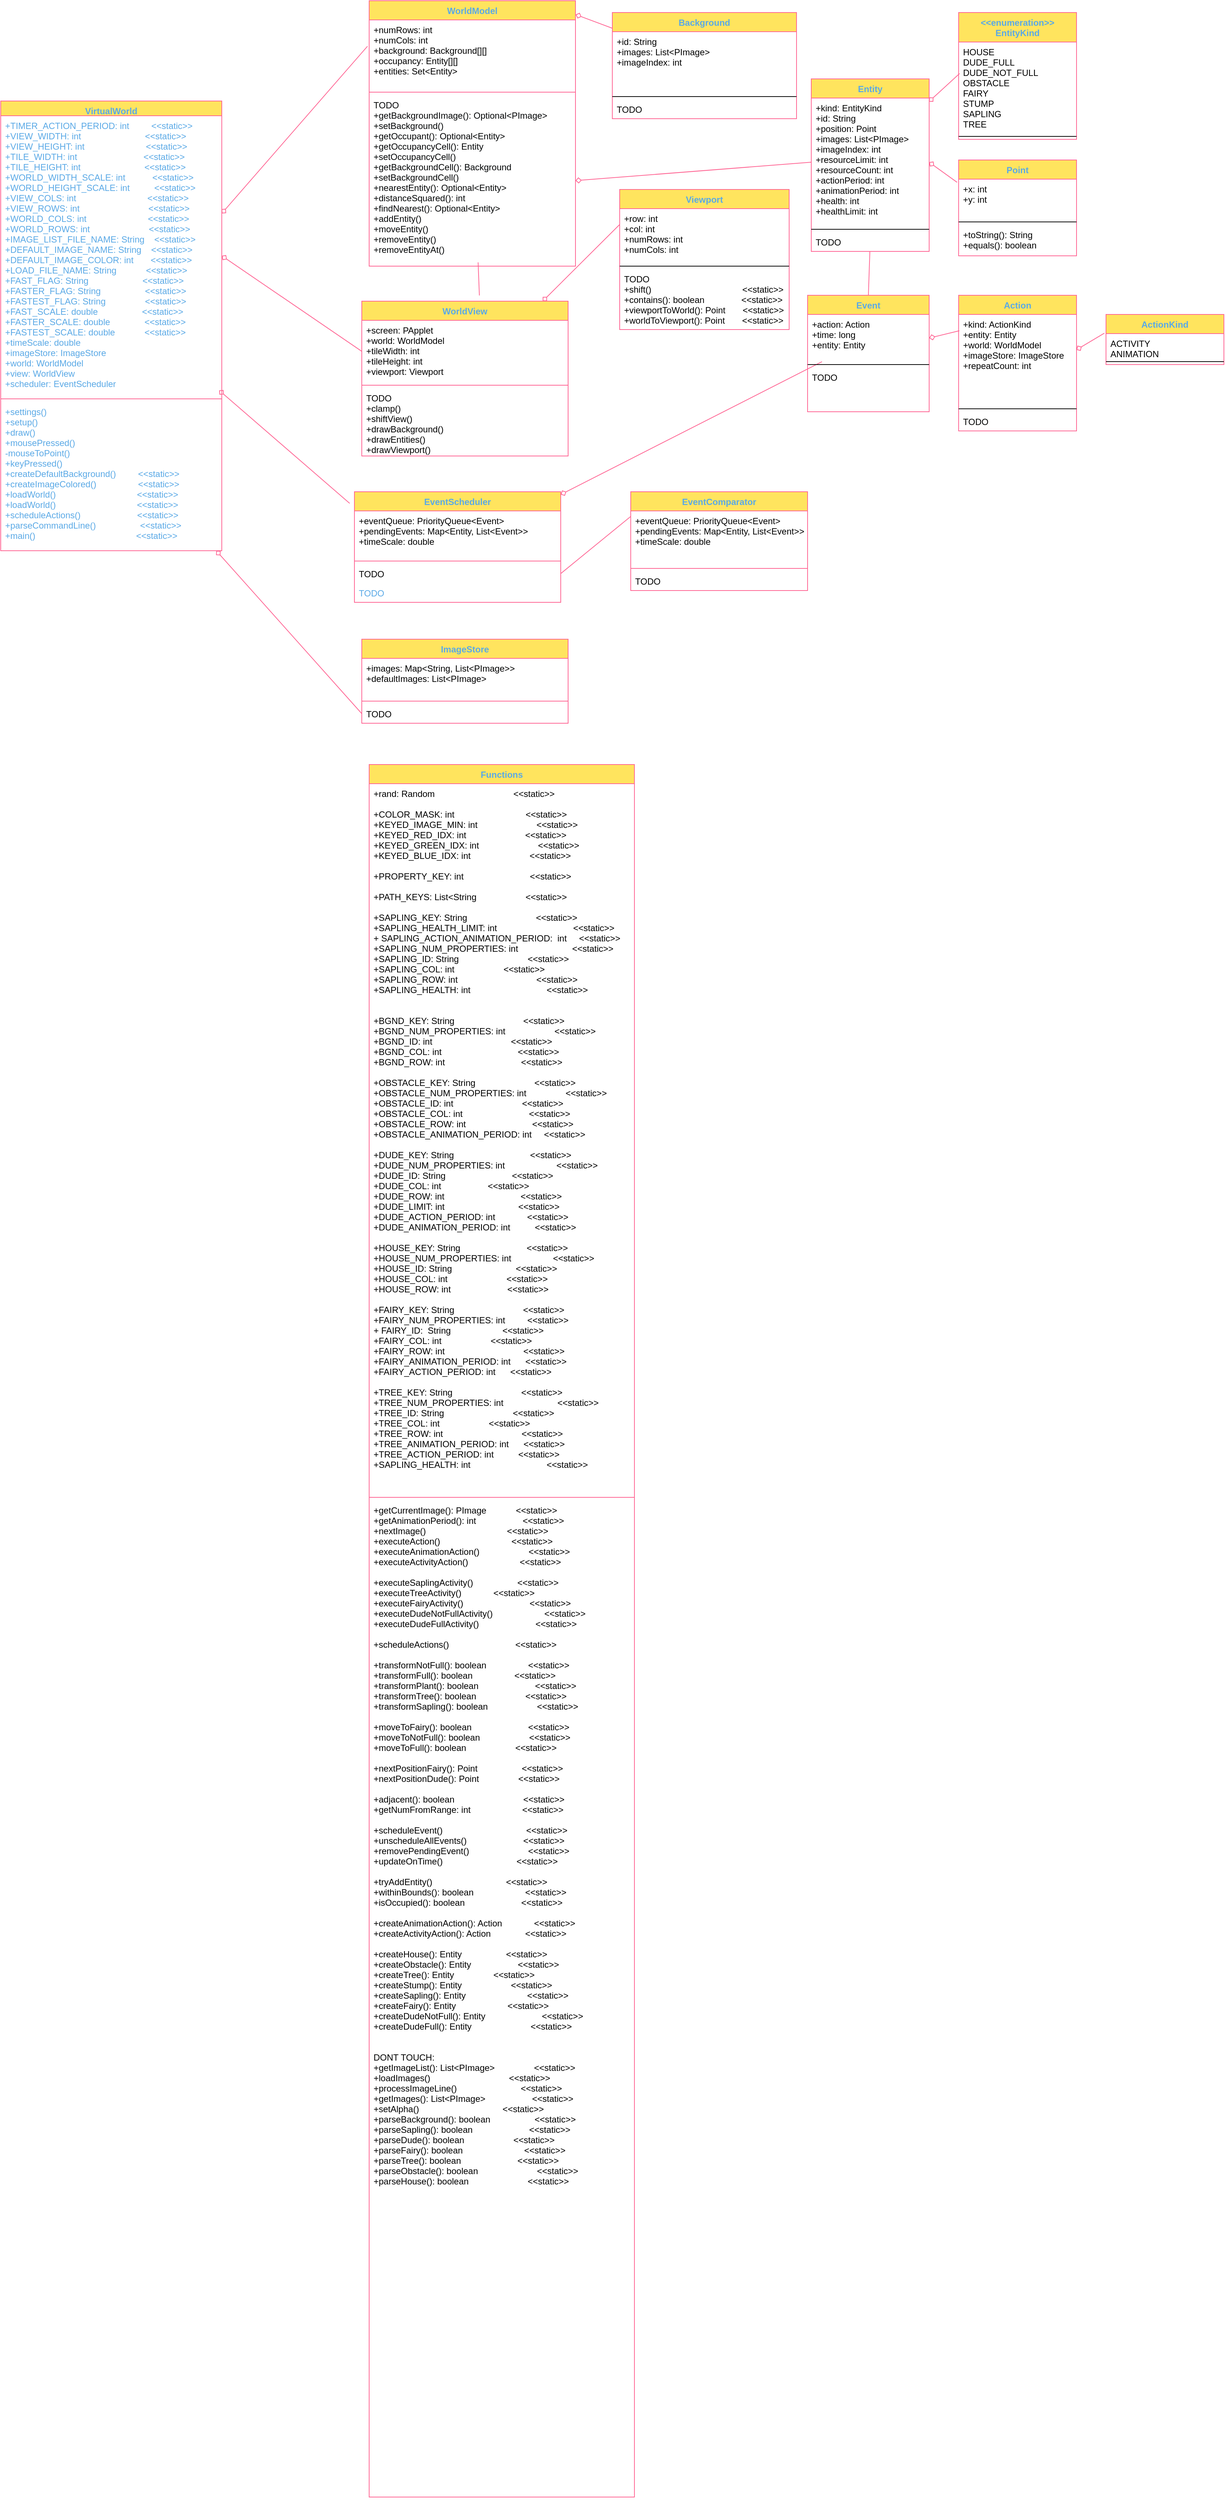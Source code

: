 <mxfile version="20.4.0" type="device"><diagram id="Yo6Zvny2ZRX3JAPKxXua" name="Page 2"><mxGraphModel dx="763" dy="405" grid="1" gridSize="10" guides="1" tooltips="1" connect="1" arrows="1" fold="1" page="1" pageScale="1" pageWidth="850" pageHeight="1100" math="0" shadow="0"><root><mxCell id="0"/><mxCell id="1" parent="0"/><mxCell id="fhdzHKIzg1v6ZenweLEo-131" value="" style="graphMlID=e0;endArrow=none;strokeColor=#FF6392;strokeWidth=1.0;startArrow=diamond;startFill=0;endFill=1;exitX=1;exitY=0.25;exitDx=0;exitDy=0;fontColor=#5AA9E6;entryX=-0.008;entryY=-0.286;entryDx=0;entryDy=0;entryPerimeter=0;" edge="1" parent="1" source="fhdzHKIzg1v6ZenweLEo-146" target="fhdzHKIzg1v6ZenweLEo-153"><mxGeometry relative="1" as="geometry"/></mxCell><mxCell id="fhdzHKIzg1v6ZenweLEo-132" value="" style="graphMlID=e1;endArrow=none;strokeColor=#FF6392;strokeWidth=1.0;startArrow=diamond;startFill=0;endFill=1;exitX=1;exitY=0.5;exitDx=0;exitDy=0;fontColor=#5AA9E6;entryX=0;entryY=0.5;entryDx=0;entryDy=0;" edge="1" parent="1" source="fhdzHKIzg1v6ZenweLEo-147" target="fhdzHKIzg1v6ZenweLEo-155"><mxGeometry relative="1" as="geometry"/></mxCell><mxCell id="fhdzHKIzg1v6ZenweLEo-133" value="" style="graphMlID=e2;endArrow=none;strokeColor=#FF6392;strokeWidth=1.0;startArrow=diamond;startFill=0;endFill=1;fontColor=#5AA9E6;entryX=0;entryY=0.25;entryDx=0;entryDy=0;" edge="1" parent="1" source="fhdzHKIzg1v6ZenweLEo-154" target="fhdzHKIzg1v6ZenweLEo-183"><mxGeometry relative="1" as="geometry"><mxPoint x="648" y="240" as="sourcePoint"/></mxGeometry></mxCell><mxCell id="fhdzHKIzg1v6ZenweLEo-134" value="" style="graphMlID=e3;endArrow=none;strokeColor=#FF6392;strokeWidth=1.0;startArrow=diamond;startFill=0;endFill=1;exitX=0.988;exitY=-0.077;exitDx=0;exitDy=0;exitPerimeter=0;fontColor=#5AA9E6;entryX=-0.023;entryY=0.105;entryDx=0;entryDy=0;entryPerimeter=0;" edge="1" parent="1" source="fhdzHKIzg1v6ZenweLEo-149" target="fhdzHKIzg1v6ZenweLEo-158"><mxGeometry relative="1" as="geometry"><mxPoint x="840" y="580" as="targetPoint"/></mxGeometry></mxCell><mxCell id="fhdzHKIzg1v6ZenweLEo-135" value="" style="graphMlID=e4;endArrow=none;strokeColor=#FF6392;strokeWidth=1.0;startArrow=diamond;startFill=0;endFill=1;exitX=0.975;exitY=1;exitDx=0;exitDy=0;exitPerimeter=0;fontColor=#5AA9E6;entryX=0;entryY=0.5;entryDx=0;entryDy=0;" edge="1" parent="1" source="fhdzHKIzg1v6ZenweLEo-149" target="fhdzHKIzg1v6ZenweLEo-166"><mxGeometry relative="1" as="geometry"/></mxCell><mxCell id="fhdzHKIzg1v6ZenweLEo-136" value="" style="graphMlID=e5;endArrow=none;strokeColor=#FF6392;strokeWidth=1.0;startArrow=diamond;startFill=0;endFill=1;fontColor=#5AA9E6;exitX=1.001;exitY=-0.077;exitDx=0;exitDy=0;exitPerimeter=0;" edge="1" parent="1" source="fhdzHKIzg1v6ZenweLEo-151" target="fhdzHKIzg1v6ZenweLEo-176"><mxGeometry relative="1" as="geometry"/></mxCell><mxCell id="fhdzHKIzg1v6ZenweLEo-137" value="" style="graphMlID=e6;endArrow=none;strokeColor=#FF6392;strokeWidth=1.0;startArrow=diamond;startFill=0;endFill=1;fontColor=#5AA9E6;" edge="1" parent="1" source="fhdzHKIzg1v6ZenweLEo-158" target="fhdzHKIzg1v6ZenweLEo-188"><mxGeometry relative="1" as="geometry"/></mxCell><mxCell id="fhdzHKIzg1v6ZenweLEo-138" value="" style="graphMlID=e7;endArrow=none;strokeColor=#FF6392;strokeWidth=1.0;startArrow=none;startFill=1;endFill=1;fontColor=#5AA9E6;entryX=0;entryY=0.25;entryDx=0;entryDy=0;exitX=1;exitY=0.5;exitDx=0;exitDy=0;" edge="1" parent="1" source="fhdzHKIzg1v6ZenweLEo-161" target="fhdzHKIzg1v6ZenweLEo-167"><mxGeometry relative="1" as="geometry"/></mxCell><mxCell id="fhdzHKIzg1v6ZenweLEo-139" value="" style="graphMlID=e8;endArrow=none;strokeColor=#FF6392;strokeWidth=1.0;startArrow=diamond;startFill=0;endFill=1;fontColor=#5AA9E6;exitX=1;exitY=0.5;exitDx=0;exitDy=0;entryX=0;entryY=0.5;entryDx=0;entryDy=0;" edge="1" parent="1" source="fhdzHKIzg1v6ZenweLEo-153" target="fhdzHKIzg1v6ZenweLEo-180"><mxGeometry relative="1" as="geometry"><mxPoint x="710" y="80" as="sourcePoint"/></mxGeometry></mxCell><mxCell id="fhdzHKIzg1v6ZenweLEo-140" value="" style="graphMlID=e9;endArrow=none;strokeColor=#FF6392;strokeWidth=1.0;startArrow=diamond;startFill=0;endFill=1;fontColor=#5AA9E6;exitX=1;exitY=0.5;exitDx=0;exitDy=0;entryX=-0.013;entryY=0.08;entryDx=0;entryDy=0;entryPerimeter=0;" edge="1" parent="1" source="fhdzHKIzg1v6ZenweLEo-180" target="fhdzHKIzg1v6ZenweLEo-195"><mxGeometry relative="1" as="geometry"/></mxCell><mxCell id="fhdzHKIzg1v6ZenweLEo-141" value="" style="graphMlID=e10;endArrow=none;strokeColor=#FF6392;strokeWidth=1.0;startArrow=diamond;startFill=0;endFill=1;fontColor=#5AA9E6;exitX=0.998;exitY=0.132;exitDx=0;exitDy=0;exitPerimeter=0;entryX=0.008;entryY=0.345;entryDx=0;entryDy=0;entryPerimeter=0;" edge="1" parent="1" source="fhdzHKIzg1v6ZenweLEo-179" target="fhdzHKIzg1v6ZenweLEo-192"><mxGeometry relative="1" as="geometry"/></mxCell><mxCell id="fhdzHKIzg1v6ZenweLEo-142" value="" style="graphMlID=e11;endArrow=none;strokeColor=#FF6392;strokeWidth=1.0;startArrow=diamond;startFill=0;endFill=1;fontColor=#5AA9E6;exitX=1;exitY=0.5;exitDx=0;exitDy=0;entryX=0.006;entryY=0.178;entryDx=0;entryDy=0;entryPerimeter=0;" edge="1" parent="1" source="fhdzHKIzg1v6ZenweLEo-188" target="fhdzHKIzg1v6ZenweLEo-199"><mxGeometry relative="1" as="geometry"/></mxCell><mxCell id="fhdzHKIzg1v6ZenweLEo-143" value="" style="graphMlID=e12;endArrow=none;strokeColor=#FF6392;strokeWidth=1.0;startArrow=diamond;startFill=0;endFill=1;fontColor=#5AA9E6;exitX=0.999;exitY=0.387;exitDx=0;exitDy=0;exitPerimeter=0;entryX=-0.014;entryY=0.373;entryDx=0;entryDy=0;entryPerimeter=0;" edge="1" parent="1" source="fhdzHKIzg1v6ZenweLEo-199" target="fhdzHKIzg1v6ZenweLEo-202"><mxGeometry relative="1" as="geometry"/></mxCell><mxCell id="fhdzHKIzg1v6ZenweLEo-144" value="" style="graphMlID=e13;endArrow=none;strokeColor=#FF6392;strokeWidth=1.0;startArrow=none;startFill=1;endFill=1;fontColor=#5AA9E6;entryX=0.528;entryY=0.978;entryDx=0;entryDy=0;entryPerimeter=0;exitX=0.57;exitY=-0.037;exitDx=0;exitDy=0;exitPerimeter=0;" edge="1" parent="1" source="fhdzHKIzg1v6ZenweLEo-154" target="fhdzHKIzg1v6ZenweLEo-153"><mxGeometry relative="1" as="geometry"/></mxCell><mxCell id="fhdzHKIzg1v6ZenweLEo-145" value="" style="graphMlID=e14;endArrow=none;strokeColor=#FF6392;strokeWidth=1.0;startArrow=none;startFill=1;endFill=1;fontColor=#5AA9E6;exitX=0.5;exitY=0;exitDx=0;exitDy=0;" edge="1" parent="1" source="fhdzHKIzg1v6ZenweLEo-187" target="fhdzHKIzg1v6ZenweLEo-182"><mxGeometry relative="1" as="geometry"><mxPoint x="1177.699" y="279.661" as="targetPoint"/></mxGeometry></mxCell><mxCell id="fhdzHKIzg1v6ZenweLEo-146" value="VirtualWorld" style="swimlane;fontStyle=1;align=center;verticalAlign=top;childLayout=stackLayout;horizontal=1;startSize=20;horizontalStack=0;resizeParent=1;resizeParentMax=0;resizeLast=0;collapsible=1;marginBottom=0;hachureGap=4;pointerEvents=0;fillColor=#FFE45E;strokeColor=#FF6392;fontColor=#5AA9E6;" vertex="1" parent="1"><mxGeometry x="20" y="150" width="300" height="610" as="geometry"/></mxCell><mxCell id="fhdzHKIzg1v6ZenweLEo-147" value="+TIMER_ACTION_PERIOD: int         &lt;&lt;static&gt;&gt;&#10;+VIEW_WIDTH: int                          &lt;&lt;static&gt;&gt;&#10;+VIEW_HEIGHT: int                         &lt;&lt;static&gt;&gt;&#10;+TILE_WIDTH: int                           &lt;&lt;static&gt;&gt;&#10;+TILE_HEIGHT: int                          &lt;&lt;static&gt;&gt;&#10;+WORLD_WIDTH_SCALE: int           &lt;&lt;static&gt;&gt;&#10;+WORLD_HEIGHT_SCALE: int          &lt;&lt;static&gt;&gt;&#10;+VIEW_COLS: int                             &lt;&lt;static&gt;&gt;&#10;+VIEW_ROWS: int                            &lt;&lt;static&gt;&gt;&#10;+WORLD_COLS: int                         &lt;&lt;static&gt;&gt;&#10;+WORLD_ROWS: int                        &lt;&lt;static&gt;&gt;&#10;+IMAGE_LIST_FILE_NAME: String    &lt;&lt;static&gt;&gt;&#10;+DEFAULT_IMAGE_NAME: String    &lt;&lt;static&gt;&gt;&#10;+DEFAULT_IMAGE_COLOR: int       &lt;&lt;static&gt;&gt;&#10;+LOAD_FILE_NAME: String            &lt;&lt;static&gt;&gt;&#10;+FAST_FLAG: String                      &lt;&lt;static&gt;&gt;&#10;+FASTER_FLAG: String                  &lt;&lt;static&gt;&gt;&#10;+FASTEST_FLAG: String                &lt;&lt;static&gt;&gt;&#10;+FAST_SCALE: double                  &lt;&lt;static&gt;&gt;&#10;+FASTER_SCALE: double              &lt;&lt;static&gt;&gt;&#10;+FASTEST_SCALE: double            &lt;&lt;static&gt;&gt;&#10;+timeScale: double&#10;+imageStore: ImageStore&#10;+world: WorldModel&#10;+view: WorldView&#10;+scheduler: EventScheduler" style="text;strokeColor=none;fillColor=none;align=left;verticalAlign=top;spacingLeft=4;spacingRight=4;overflow=hidden;rotatable=0;points=[[0,0.5],[1,0.5]];portConstraint=eastwest;fontColor=#5AA9E6;" vertex="1" parent="fhdzHKIzg1v6ZenweLEo-146"><mxGeometry y="20" width="300" height="380" as="geometry"/></mxCell><mxCell id="fhdzHKIzg1v6ZenweLEo-148" value="" style="line;strokeWidth=1;fillColor=none;align=left;verticalAlign=middle;spacingTop=-1;spacingLeft=3;spacingRight=3;rotatable=0;labelPosition=right;points=[];portConstraint=eastwest;strokeColor=#FF6392;fontColor=#5AA9E6;" vertex="1" parent="fhdzHKIzg1v6ZenweLEo-146"><mxGeometry y="400" width="300" height="8" as="geometry"/></mxCell><mxCell id="fhdzHKIzg1v6ZenweLEo-149" value="+settings()&#10;+setup()&#10;+draw()&#10;+mousePressed()&#10;-mouseToPoint()&#10;+keyPressed()&#10;+createDefaultBackground()         &lt;&lt;static&gt;&gt;&#10;+createImageColored()                 &lt;&lt;static&gt;&gt;&#10;+loadWorld()                                 &lt;&lt;static&gt;&gt;&#10;+loadWorld()                                 &lt;&lt;static&gt;&gt;&#10;+scheduleActions()                       &lt;&lt;static&gt;&gt;&#10;+parseCommandLine()                  &lt;&lt;static&gt;&gt;&#10;+main()                                         &lt;&lt;static&gt;&gt;" style="text;strokeColor=none;fillColor=none;align=left;verticalAlign=top;spacingLeft=4;spacingRight=4;overflow=hidden;rotatable=0;points=[[0,0.5],[1,0.5]];portConstraint=eastwest;fontColor=#5AA9E6;" vertex="1" parent="fhdzHKIzg1v6ZenweLEo-146"><mxGeometry y="408" width="300" height="202" as="geometry"/></mxCell><mxCell id="fhdzHKIzg1v6ZenweLEo-150" value="WorldModel" style="swimlane;fontStyle=1;align=center;verticalAlign=top;childLayout=stackLayout;horizontal=1;startSize=26;horizontalStack=0;resizeParent=1;resizeParentMax=0;resizeLast=0;collapsible=1;marginBottom=0;hachureGap=4;pointerEvents=0;sketch=0;fontColor=#5AA9E6;strokeColor=#FF6392;fillColor=#FFE45E;" vertex="1" parent="1"><mxGeometry x="520" y="14" width="280" height="360" as="geometry"/></mxCell><mxCell id="fhdzHKIzg1v6ZenweLEo-151" value="+numRows: int&#10;+numCols: int&#10;+background: Background[][]&#10;+occupancy: Entity[][]&#10;+entities: Set&lt;Entity&gt;" style="text;strokeColor=none;fillColor=none;align=left;verticalAlign=top;spacingLeft=4;spacingRight=4;overflow=hidden;rotatable=0;points=[[0,0.5],[1,0.5]];portConstraint=eastwest;fontColor=#000000;" vertex="1" parent="fhdzHKIzg1v6ZenweLEo-150"><mxGeometry y="26" width="280" height="94" as="geometry"/></mxCell><mxCell id="fhdzHKIzg1v6ZenweLEo-152" value="" style="line;strokeWidth=1;fillColor=none;align=left;verticalAlign=middle;spacingTop=-1;spacingLeft=3;spacingRight=3;rotatable=0;labelPosition=right;points=[];portConstraint=eastwest;strokeColor=#FF6392;fontColor=#5AA9E6;" vertex="1" parent="fhdzHKIzg1v6ZenweLEo-150"><mxGeometry y="120" width="280" height="8" as="geometry"/></mxCell><mxCell id="fhdzHKIzg1v6ZenweLEo-153" value="TODO&#10;+getBackgroundImage(): Optional&lt;PImage&gt;      &#10;+setBackground()                             &#10;+getOccupant(): Optional&lt;Entity&gt;             &#10;+getOccupancyCell(): Entity                  &#10;+setOccupancyCell()                          &#10;+getBackgroundCell(): Background             &#10;+setBackgroundCell()         &#10;+nearestEntity(): Optional&lt;Entity&gt;           &#10;+distanceSquared(): int                      &#10;+findNearest(): Optional&lt;Entity&gt;             &#10;+addEntity()                                 &#10;+moveEntity()                                &#10;+removeEntity()                             &#10;+removeEntityAt()                                           " style="text;strokeColor=none;fillColor=none;align=left;verticalAlign=top;spacingLeft=4;spacingRight=4;overflow=hidden;rotatable=0;points=[[0,0.5],[1,0.5]];portConstraint=eastwest;fontColor=#020405;" vertex="1" parent="fhdzHKIzg1v6ZenweLEo-150"><mxGeometry y="128" width="280" height="232" as="geometry"/></mxCell><mxCell id="fhdzHKIzg1v6ZenweLEo-154" value="WorldView" style="swimlane;fontStyle=1;align=center;verticalAlign=top;childLayout=stackLayout;horizontal=1;startSize=26;horizontalStack=0;resizeParent=1;resizeParentMax=0;resizeLast=0;collapsible=1;marginBottom=0;hachureGap=4;pointerEvents=0;sketch=0;fontColor=#5AA9E6;strokeColor=#FF6392;fillColor=#FFE45E;" vertex="1" parent="1"><mxGeometry x="510" y="421.54" width="280" height="210" as="geometry"/></mxCell><mxCell id="fhdzHKIzg1v6ZenweLEo-155" value="+screen: PApplet&#10;+world: WorldModel&#10;+tileWidth: int&#10;+tileHeight: int&#10;+viewport: Viewport" style="text;strokeColor=none;fillColor=none;align=left;verticalAlign=top;spacingLeft=4;spacingRight=4;overflow=hidden;rotatable=0;points=[[0,0.5],[1,0.5]];portConstraint=eastwest;fontColor=#000000;" vertex="1" parent="fhdzHKIzg1v6ZenweLEo-154"><mxGeometry y="26" width="280" height="84" as="geometry"/></mxCell><mxCell id="fhdzHKIzg1v6ZenweLEo-156" value="" style="line;strokeWidth=1;fillColor=none;align=left;verticalAlign=middle;spacingTop=-1;spacingLeft=3;spacingRight=3;rotatable=0;labelPosition=right;points=[];portConstraint=eastwest;strokeColor=#FF6392;fontColor=#5AA9E6;" vertex="1" parent="fhdzHKIzg1v6ZenweLEo-154"><mxGeometry y="110" width="280" height="8" as="geometry"/></mxCell><mxCell id="fhdzHKIzg1v6ZenweLEo-157" value="TODO&#10;+clamp()                                      &#10;+shiftView()                                 &#10;+drawBackground()                            &#10;+drawEntities()                              &#10;+drawViewport() " style="text;strokeColor=none;fillColor=none;align=left;verticalAlign=top;spacingLeft=4;spacingRight=4;overflow=hidden;rotatable=0;points=[[0,0.5],[1,0.5]];portConstraint=eastwest;fontColor=#000000;" vertex="1" parent="fhdzHKIzg1v6ZenweLEo-154"><mxGeometry y="118" width="280" height="92" as="geometry"/></mxCell><mxCell id="fhdzHKIzg1v6ZenweLEo-158" value="EventScheduler" style="swimlane;fontStyle=1;align=center;verticalAlign=top;childLayout=stackLayout;horizontal=1;startSize=26;horizontalStack=0;resizeParent=1;resizeParentMax=0;resizeLast=0;collapsible=1;marginBottom=0;hachureGap=4;pointerEvents=0;sketch=0;fontColor=#5AA9E6;strokeColor=#FF6392;fillColor=#FFE45E;" vertex="1" parent="1"><mxGeometry x="500" y="680" width="280" height="150" as="geometry"/></mxCell><mxCell id="fhdzHKIzg1v6ZenweLEo-159" value="+eventQueue: PriorityQueue&lt;Event&gt;&#10;+pendingEvents: Map&lt;Entity, List&lt;Event&gt;&gt;&#10;+timeScale: double" style="text;strokeColor=none;fillColor=none;align=left;verticalAlign=top;spacingLeft=4;spacingRight=4;overflow=hidden;rotatable=0;points=[[0,0.5],[1,0.5]];portConstraint=eastwest;fontColor=#000000;" vertex="1" parent="fhdzHKIzg1v6ZenweLEo-158"><mxGeometry y="26" width="280" height="64" as="geometry"/></mxCell><mxCell id="fhdzHKIzg1v6ZenweLEo-160" value="" style="line;strokeWidth=1;fillColor=none;align=left;verticalAlign=middle;spacingTop=-1;spacingLeft=3;spacingRight=3;rotatable=0;labelPosition=right;points=[];portConstraint=eastwest;strokeColor=#FF6392;fontColor=#5AA9E6;" vertex="1" parent="fhdzHKIzg1v6ZenweLEo-158"><mxGeometry y="90" width="280" height="8" as="geometry"/></mxCell><mxCell id="fhdzHKIzg1v6ZenweLEo-161" value="TODO" style="text;strokeColor=none;fillColor=none;align=left;verticalAlign=top;spacingLeft=4;spacingRight=4;overflow=hidden;rotatable=0;points=[[0,0.5],[1,0.5]];portConstraint=eastwest;fontColor=#000000;" vertex="1" parent="fhdzHKIzg1v6ZenweLEo-158"><mxGeometry y="98" width="280" height="26" as="geometry"/></mxCell><mxCell id="fhdzHKIzg1v6ZenweLEo-162" value="TODO" style="text;strokeColor=none;fillColor=none;align=left;verticalAlign=top;spacingLeft=4;spacingRight=4;overflow=hidden;rotatable=0;points=[[0,0.5],[1,0.5]];portConstraint=eastwest;fontColor=#5AA9E6;" vertex="1" parent="fhdzHKIzg1v6ZenweLEo-158"><mxGeometry y="124" width="280" height="26" as="geometry"/></mxCell><mxCell id="fhdzHKIzg1v6ZenweLEo-163" value="ImageStore" style="swimlane;fontStyle=1;align=center;verticalAlign=top;childLayout=stackLayout;horizontal=1;startSize=26;horizontalStack=0;resizeParent=1;resizeParentMax=0;resizeLast=0;collapsible=1;marginBottom=0;hachureGap=4;pointerEvents=0;sketch=0;fontColor=#5AA9E6;strokeColor=#FF6392;fillColor=#FFE45E;" vertex="1" parent="1"><mxGeometry x="510" y="880" width="280" height="114" as="geometry"/></mxCell><mxCell id="fhdzHKIzg1v6ZenweLEo-164" value="+images: Map&lt;String, List&lt;PImage&gt;&gt;&#10;+defaultImages: List&lt;PImage&gt;" style="text;strokeColor=none;fillColor=none;align=left;verticalAlign=top;spacingLeft=4;spacingRight=4;overflow=hidden;rotatable=0;points=[[0,0.5],[1,0.5]];portConstraint=eastwest;fontColor=#000000;" vertex="1" parent="fhdzHKIzg1v6ZenweLEo-163"><mxGeometry y="26" width="280" height="54" as="geometry"/></mxCell><mxCell id="fhdzHKIzg1v6ZenweLEo-165" value="" style="line;strokeWidth=1;fillColor=none;align=left;verticalAlign=middle;spacingTop=-1;spacingLeft=3;spacingRight=3;rotatable=0;labelPosition=right;points=[];portConstraint=eastwest;strokeColor=#FF6392;fontColor=#5AA9E6;" vertex="1" parent="fhdzHKIzg1v6ZenweLEo-163"><mxGeometry y="80" width="280" height="8" as="geometry"/></mxCell><mxCell id="fhdzHKIzg1v6ZenweLEo-166" value="TODO" style="text;strokeColor=none;fillColor=none;align=left;verticalAlign=top;spacingLeft=4;spacingRight=4;overflow=hidden;rotatable=0;points=[[0,0.5],[1,0.5]];portConstraint=eastwest;fontColor=#000000;" vertex="1" parent="fhdzHKIzg1v6ZenweLEo-163"><mxGeometry y="88" width="280" height="26" as="geometry"/></mxCell><mxCell id="fhdzHKIzg1v6ZenweLEo-167" value="EventComparator" style="swimlane;fontStyle=1;align=center;verticalAlign=top;childLayout=stackLayout;horizontal=1;startSize=26;horizontalStack=0;resizeParent=1;resizeParentMax=0;resizeLast=0;collapsible=1;marginBottom=0;hachureGap=4;pointerEvents=0;sketch=0;fontColor=#5AA9E6;strokeColor=#FF6392;fillColor=#FFE45E;" vertex="1" parent="1"><mxGeometry x="875" y="680" width="240" height="134" as="geometry"/></mxCell><mxCell id="fhdzHKIzg1v6ZenweLEo-168" value="+eventQueue: PriorityQueue&lt;Event&gt;&#10;+pendingEvents: Map&lt;Entity, List&lt;Event&gt;&gt;&#10;+timeScale: double" style="text;strokeColor=none;fillColor=none;align=left;verticalAlign=top;spacingLeft=4;spacingRight=4;overflow=hidden;rotatable=0;points=[[0,0.5],[1,0.5]];portConstraint=eastwest;fontColor=#000000;" vertex="1" parent="fhdzHKIzg1v6ZenweLEo-167"><mxGeometry y="26" width="240" height="74" as="geometry"/></mxCell><mxCell id="fhdzHKIzg1v6ZenweLEo-169" value="" style="line;strokeWidth=1;fillColor=none;align=left;verticalAlign=middle;spacingTop=-1;spacingLeft=3;spacingRight=3;rotatable=0;labelPosition=right;points=[];portConstraint=eastwest;strokeColor=#FF6392;fontColor=#5AA9E6;" vertex="1" parent="fhdzHKIzg1v6ZenweLEo-167"><mxGeometry y="100" width="240" height="8" as="geometry"/></mxCell><mxCell id="fhdzHKIzg1v6ZenweLEo-170" value="TODO" style="text;strokeColor=none;fillColor=none;align=left;verticalAlign=top;spacingLeft=4;spacingRight=4;overflow=hidden;rotatable=0;points=[[0,0.5],[1,0.5]];portConstraint=eastwest;fontColor=#000000;" vertex="1" parent="fhdzHKIzg1v6ZenweLEo-167"><mxGeometry y="108" width="240" height="26" as="geometry"/></mxCell><mxCell id="fhdzHKIzg1v6ZenweLEo-171" value="Functions" style="swimlane;fontStyle=1;align=center;verticalAlign=top;childLayout=stackLayout;horizontal=1;startSize=26;horizontalStack=0;resizeParent=1;resizeParentMax=0;resizeLast=0;collapsible=1;marginBottom=0;hachureGap=4;pointerEvents=0;sketch=0;fontColor=#5AA9E6;strokeColor=#FF6392;fillColor=#FFE45E;" vertex="1" parent="1"><mxGeometry x="520" y="1050" width="360" height="2350" as="geometry"/></mxCell><mxCell id="fhdzHKIzg1v6ZenweLEo-172" value="+rand: Random                                &lt;&lt;static&gt;&gt;&#10;&#10;+COLOR_MASK: int                             &lt;&lt;static&gt;&gt;&#10;+KEYED_IMAGE_MIN: int                        &lt;&lt;static&gt;&gt;&#10;+KEYED_RED_IDX: int                        &lt;&lt;static&gt;&gt;&#10;+KEYED_GREEN_IDX: int                        &lt;&lt;static&gt;&gt;&#10;+KEYED_BLUE_IDX: int                        &lt;&lt;static&gt;&gt;&#10;&#10;+PROPERTY_KEY: int                           &lt;&lt;static&gt;&gt;&#10;&#10;+PATH_KEYS: List&lt;String                    &lt;&lt;static&gt;&gt;&#10;&#10;+SAPLING_KEY: String                            &lt;&lt;static&gt;&gt;&#10;+SAPLING_HEALTH_LIMIT: int                               &lt;&lt;static&gt;&gt;&#10;+ SAPLING_ACTION_ANIMATION_PERIOD:  int     &lt;&lt;static&gt;&gt;&#10;+SAPLING_NUM_PROPERTIES: int                      &lt;&lt;static&gt;&gt;&#10;+SAPLING_ID: String                            &lt;&lt;static&gt;&gt;&#10;+SAPLING_COL: int                    &lt;&lt;static&gt;&gt;&#10;+SAPLING_ROW: int                                &lt;&lt;static&gt;&gt;&#10;+SAPLING_HEALTH: int                               &lt;&lt;static&gt;&gt;&#10;&#10;&#10;+BGND_KEY: String                            &lt;&lt;static&gt;&gt;&#10;+BGND_NUM_PROPERTIES: int                    &lt;&lt;static&gt;&gt;&#10;+BGND_ID: int                                &lt;&lt;static&gt;&gt;&#10;+BGND_COL: int                               &lt;&lt;static&gt;&gt;&#10;+BGND_ROW: int                               &lt;&lt;static&gt;&gt;&#10;&#10;+OBSTACLE_KEY: String                        &lt;&lt;static&gt;&gt;&#10;+OBSTACLE_NUM_PROPERTIES: int                &lt;&lt;static&gt;&gt;&#10;+OBSTACLE_ID: int                            &lt;&lt;static&gt;&gt;&#10;+OBSTACLE_COL: int                           &lt;&lt;static&gt;&gt;&#10;+OBSTACLE_ROW: int                           &lt;&lt;static&gt;&gt;&#10;+OBSTACLE_ANIMATION_PERIOD: int     &lt;&lt;static&gt;&gt;&#10;&#10;+DUDE_KEY: String                               &lt;&lt;static&gt;&gt;&#10;+DUDE_NUM_PROPERTIES: int                     &lt;&lt;static&gt;&gt;&#10;+DUDE_ID: String                           &lt;&lt;static&gt;&gt;&#10;+DUDE_COL: int                   &lt;&lt;static&gt;&gt;&#10;+DUDE_ROW: int                               &lt;&lt;static&gt;&gt;&#10;+DUDE_LIMIT: int                              &lt;&lt;static&gt;&gt;&#10;+DUDE_ACTION_PERIOD: int             &lt;&lt;static&gt;&gt;&#10;+DUDE_ANIMATION_PERIOD: int          &lt;&lt;static&gt;&gt;&#10;&#10;+HOUSE_KEY: String                           &lt;&lt;static&gt;&gt;&#10;+HOUSE_NUM_PROPERTIES: int                 &lt;&lt;static&gt;&gt;&#10;+HOUSE_ID: String                          &lt;&lt;static&gt;&gt;&#10;+HOUSE_COL: int                        &lt;&lt;static&gt;&gt;&#10;+HOUSE_ROW: int                       &lt;&lt;static&gt;&gt;&#10;&#10;+FAIRY_KEY: String                            &lt;&lt;static&gt;&gt;&#10;+FAIRY_NUM_PROPERTIES: int         &lt;&lt;static&gt;&gt;&#10;+ FAIRY_ID:  String                     &lt;&lt;static&gt;&gt;&#10;+FAIRY_COL: int                    &lt;&lt;static&gt;&gt;&#10;+FAIRY_ROW: int                                &lt;&lt;static&gt;&gt;&#10;+FAIRY_ANIMATION_PERIOD: int      &lt;&lt;static&gt;&gt;&#10;+FAIRY_ACTION_PERIOD: int      &lt;&lt;static&gt;&gt;&#10;&#10;+TREE_KEY: String                            &lt;&lt;static&gt;&gt;&#10;+TREE_NUM_PROPERTIES: int                      &lt;&lt;static&gt;&gt;&#10;+TREE_ID: String                            &lt;&lt;static&gt;&gt;&#10;+TREE_COL: int                    &lt;&lt;static&gt;&gt;&#10;+TREE_ROW: int                                &lt;&lt;static&gt;&gt;&#10;+TREE_ANIMATION_PERIOD: int      &lt;&lt;static&gt;&gt;&#10;+TREE_ACTION_PERIOD: int          &lt;&lt;static&gt;&gt;&#10;+SAPLING_HEALTH: int                               &lt;&lt;static&gt;&gt;&#10;" style="text;strokeColor=none;fillColor=none;align=left;verticalAlign=top;spacingLeft=4;spacingRight=4;overflow=hidden;rotatable=0;points=[[0,0.5],[1,0.5]];portConstraint=eastwest;fontColor=#000000;" vertex="1" parent="fhdzHKIzg1v6ZenweLEo-171"><mxGeometry y="26" width="360" height="964" as="geometry"/></mxCell><mxCell id="fhdzHKIzg1v6ZenweLEo-173" value="" style="line;strokeWidth=1;fillColor=none;align=left;verticalAlign=middle;spacingTop=-1;spacingLeft=3;spacingRight=3;rotatable=0;labelPosition=right;points=[];portConstraint=eastwest;strokeColor=#FF6392;fontColor=#5AA9E6;" vertex="1" parent="fhdzHKIzg1v6ZenweLEo-171"><mxGeometry y="990" width="360" height="8" as="geometry"/></mxCell><mxCell id="fhdzHKIzg1v6ZenweLEo-174" value="+getCurrentImage(): PImage            &lt;&lt;static&gt;&gt;&#10;+getAnimationPeriod(): int                   &lt;&lt;static&gt;&gt;&#10;+nextImage()                                 &lt;&lt;static&gt;&gt;&#10;+executeAction()                             &lt;&lt;static&gt;&gt;&#10;+executeAnimationAction()                    &lt;&lt;static&gt;&gt;&#10;+executeActivityAction()                     &lt;&lt;static&gt;&gt;&#10;&#10;+executeSaplingActivity()                  &lt;&lt;static&gt;&gt;&#10;+executeTreeActivity()             &lt;&lt;static&gt;&gt;&#10;+executeFairyActivity()                           &lt;&lt;static&gt;&gt;&#10;+executeDudeNotFullActivity()                     &lt;&lt;static&gt;&gt;&#10;+executeDudeFullActivity()                       &lt;&lt;static&gt;&gt;&#10;&#10;+scheduleActions()                           &lt;&lt;static&gt;&gt;&#10;&#10;+transformNotFull(): boolean                 &lt;&lt;static&gt;&gt;&#10;+transformFull(): boolean                 &lt;&lt;static&gt;&gt;&#10;+transformPlant(): boolean                       &lt;&lt;static&gt;&gt;&#10;+transformTree(): boolean                    &lt;&lt;static&gt;&gt;&#10;+transformSapling(): boolean                    &lt;&lt;static&gt;&gt;&#10;&#10;+moveToFairy(): boolean                       &lt;&lt;static&gt;&gt;&#10;+moveToNotFull(): boolean                    &lt;&lt;static&gt;&gt;&#10;+moveToFull(): boolean                    &lt;&lt;static&gt;&gt;&#10;&#10;+nextPositionFairy(): Point                  &lt;&lt;static&gt;&gt;&#10;+nextPositionDude(): Point                &lt;&lt;static&gt;&gt;&#10;&#10;+adjacent(): boolean                            &lt;&lt;static&gt;&gt;&#10;+getNumFromRange: int                     &lt;&lt;static&gt;&gt;&#10;&#10;+scheduleEvent()                                  &lt;&lt;static&gt;&gt;&#10;+unscheduleAllEvents()                       &lt;&lt;static&gt;&gt;&#10;+removePendingEvent()                        &lt;&lt;static&gt;&gt;&#10;+updateOnTime()                              &lt;&lt;static&gt;&gt;&#10;&#10;+tryAddEntity()                              &lt;&lt;static&gt;&gt;&#10;+withinBounds(): boolean                     &lt;&lt;static&gt;&gt;&#10;+isOccupied(): boolean                       &lt;&lt;static&gt;&gt;&#10;&#10;+createAnimationAction(): Action             &lt;&lt;static&gt;&gt;&#10;+createActivityAction(): Action              &lt;&lt;static&gt;&gt;&#10;&#10;+createHouse(): Entity                  &lt;&lt;static&gt;&gt;&#10;+createObstacle(): Entity                   &lt;&lt;static&gt;&gt;&#10;+createTree(): Entity                &lt;&lt;static&gt;&gt;&#10;+createStump(): Entity                    &lt;&lt;static&gt;&gt;&#10;+createSapling(): Entity                         &lt;&lt;static&gt;&gt;&#10;+createFairy(): Entity                     &lt;&lt;static&gt;&gt;&#10;+createDudeNotFull(): Entity                       &lt;&lt;static&gt;&gt;&#10;+createDudeFull(): Entity                        &lt;&lt;static&gt;&gt;&#10;&#10;&#10;DONT TOUCH:&#10;+getImageList(): List&lt;PImage&gt;                &lt;&lt;static&gt;&gt;&#10;+loadImages()                                &lt;&lt;static&gt;&gt;&#10;+processImageLine()                          &lt;&lt;static&gt;&gt;&#10;+getImages(): List&lt;PImage&gt;                   &lt;&lt;static&gt;&gt;&#10;+setAlpha()                                  &lt;&lt;static&gt;&gt;&#10;+parseBackground(): boolean                  &lt;&lt;static&gt;&gt;&#10;+parseSapling(): boolean                       &lt;&lt;static&gt;&gt;&#10;+parseDude(): boolean                    &lt;&lt;static&gt;&gt;&#10;+parseFairy(): boolean                         &lt;&lt;static&gt;&gt;&#10;+parseTree(): boolean                       &lt;&lt;static&gt;&gt;&#10;+parseObstacle(): boolean                        &lt;&lt;static&gt;&gt;&#10;+parseHouse(): boolean                        &lt;&lt;static&gt;&gt;" style="text;strokeColor=none;fillColor=none;align=left;verticalAlign=top;spacingLeft=4;spacingRight=4;overflow=hidden;rotatable=0;points=[[0,0.5],[1,0.5]];portConstraint=eastwest;fontColor=#000000;fontStyle=0" vertex="1" parent="fhdzHKIzg1v6ZenweLEo-171"><mxGeometry y="998" width="360" height="1352" as="geometry"/></mxCell><mxCell id="fhdzHKIzg1v6ZenweLEo-175" value="Background" style="swimlane;fontStyle=1;align=center;verticalAlign=top;childLayout=stackLayout;horizontal=1;startSize=26;horizontalStack=0;resizeParent=1;resizeParentMax=0;resizeLast=0;collapsible=1;marginBottom=0;hachureGap=4;pointerEvents=0;sketch=0;fontColor=#5AA9E6;strokeColor=#FF6392;fillColor=#FFE45E;" vertex="1" parent="1"><mxGeometry x="850" y="30" width="250" height="144" as="geometry"/></mxCell><mxCell id="fhdzHKIzg1v6ZenweLEo-176" value="+id: String&#10;+images: List&lt;PImage&gt;&#10;+imageIndex: int" style="text;strokeColor=none;fillColor=none;align=left;verticalAlign=top;spacingLeft=4;spacingRight=4;overflow=hidden;rotatable=0;points=[[0,0.5],[1,0.5]];portConstraint=eastwest;" vertex="1" parent="fhdzHKIzg1v6ZenweLEo-175"><mxGeometry y="26" width="250" height="84" as="geometry"/></mxCell><mxCell id="fhdzHKIzg1v6ZenweLEo-177" value="" style="line;strokeWidth=1;fillColor=none;align=left;verticalAlign=middle;spacingTop=-1;spacingLeft=3;spacingRight=3;rotatable=0;labelPosition=right;points=[];portConstraint=eastwest;" vertex="1" parent="fhdzHKIzg1v6ZenweLEo-175"><mxGeometry y="110" width="250" height="8" as="geometry"/></mxCell><mxCell id="fhdzHKIzg1v6ZenweLEo-178" value="TODO" style="text;strokeColor=none;fillColor=none;align=left;verticalAlign=top;spacingLeft=4;spacingRight=4;overflow=hidden;rotatable=0;points=[[0,0.5],[1,0.5]];portConstraint=eastwest;" vertex="1" parent="fhdzHKIzg1v6ZenweLEo-175"><mxGeometry y="118" width="250" height="26" as="geometry"/></mxCell><mxCell id="fhdzHKIzg1v6ZenweLEo-179" value="Entity" style="swimlane;fontStyle=1;align=center;verticalAlign=top;childLayout=stackLayout;horizontal=1;startSize=26;horizontalStack=0;resizeParent=1;resizeParentMax=0;resizeLast=0;collapsible=1;marginBottom=0;hachureGap=4;pointerEvents=0;sketch=0;fontColor=#5AA9E6;strokeColor=#FF6392;fillColor=#FFE45E;" vertex="1" parent="1"><mxGeometry x="1120" y="120" width="160" height="234" as="geometry"/></mxCell><mxCell id="fhdzHKIzg1v6ZenweLEo-180" value="+kind: EntityKind&#10;+id: String&#10;+position: Point&#10;+images: List&lt;PImage&gt;&#10;+imageIndex: int&#10;+resourceLimit: int&#10;+resourceCount: int&#10;+actionPeriod: int&#10;+animationPeriod: int&#10;+health: int&#10;+healthLimit: int" style="text;strokeColor=none;fillColor=none;align=left;verticalAlign=top;spacingLeft=4;spacingRight=4;overflow=hidden;rotatable=0;points=[[0,0.5],[1,0.5]];portConstraint=eastwest;" vertex="1" parent="fhdzHKIzg1v6ZenweLEo-179"><mxGeometry y="26" width="160" height="174" as="geometry"/></mxCell><mxCell id="fhdzHKIzg1v6ZenweLEo-181" value="" style="line;strokeWidth=1;fillColor=none;align=left;verticalAlign=middle;spacingTop=-1;spacingLeft=3;spacingRight=3;rotatable=0;labelPosition=right;points=[];portConstraint=eastwest;" vertex="1" parent="fhdzHKIzg1v6ZenweLEo-179"><mxGeometry y="200" width="160" height="8" as="geometry"/></mxCell><mxCell id="fhdzHKIzg1v6ZenweLEo-182" value="TODO" style="text;strokeColor=none;fillColor=none;align=left;verticalAlign=top;spacingLeft=4;spacingRight=4;overflow=hidden;rotatable=0;points=[[0,0.5],[1,0.5]];portConstraint=eastwest;" vertex="1" parent="fhdzHKIzg1v6ZenweLEo-179"><mxGeometry y="208" width="160" height="26" as="geometry"/></mxCell><mxCell id="fhdzHKIzg1v6ZenweLEo-183" value="Viewport" style="swimlane;fontStyle=1;align=center;verticalAlign=top;childLayout=stackLayout;horizontal=1;startSize=26;horizontalStack=0;resizeParent=1;resizeParentMax=0;resizeLast=0;collapsible=1;marginBottom=0;hachureGap=4;pointerEvents=0;sketch=0;fontColor=#5AA9E6;strokeColor=#FF6392;fillColor=#FFE45E;" vertex="1" parent="1"><mxGeometry x="860" y="270" width="230" height="190" as="geometry"/></mxCell><mxCell id="fhdzHKIzg1v6ZenweLEo-184" value="+row: int&#10;+col: int&#10;+numRows: int&#10;+numCols: int" style="text;strokeColor=none;fillColor=none;align=left;verticalAlign=top;spacingLeft=4;spacingRight=4;overflow=hidden;rotatable=0;points=[[0,0.5],[1,0.5]];portConstraint=eastwest;" vertex="1" parent="fhdzHKIzg1v6ZenweLEo-183"><mxGeometry y="26" width="230" height="74" as="geometry"/></mxCell><mxCell id="fhdzHKIzg1v6ZenweLEo-185" value="" style="line;strokeWidth=1;fillColor=none;align=left;verticalAlign=middle;spacingTop=-1;spacingLeft=3;spacingRight=3;rotatable=0;labelPosition=right;points=[];portConstraint=eastwest;" vertex="1" parent="fhdzHKIzg1v6ZenweLEo-183"><mxGeometry y="100" width="230" height="8" as="geometry"/></mxCell><mxCell id="fhdzHKIzg1v6ZenweLEo-186" value="TODO&#10;+shift()                                     &lt;&lt;static&gt;&gt;&#10;+contains(): boolean               &lt;&lt;static&gt;&gt;&#10;+viewportToWorld(): Point       &lt;&lt;static&gt;&gt;&#10;+worldToViewport(): Point       &lt;&lt;static&gt;&gt;" style="text;strokeColor=none;fillColor=none;align=left;verticalAlign=top;spacingLeft=4;spacingRight=4;overflow=hidden;rotatable=0;points=[[0,0.5],[1,0.5]];portConstraint=eastwest;" vertex="1" parent="fhdzHKIzg1v6ZenweLEo-183"><mxGeometry y="108" width="230" height="82" as="geometry"/></mxCell><mxCell id="fhdzHKIzg1v6ZenweLEo-187" value="Event" style="swimlane;fontStyle=1;align=center;verticalAlign=top;childLayout=stackLayout;horizontal=1;startSize=26;horizontalStack=0;resizeParent=1;resizeParentMax=0;resizeLast=0;collapsible=1;marginBottom=0;hachureGap=4;pointerEvents=0;sketch=0;fontColor=#5AA9E6;strokeColor=#FF6392;fillColor=#FFE45E;" vertex="1" parent="1"><mxGeometry x="1115" y="413.54" width="165" height="158" as="geometry"/></mxCell><mxCell id="fhdzHKIzg1v6ZenweLEo-188" value="+action: Action&#10;+time: long&#10;+entity: Entity" style="text;strokeColor=none;fillColor=none;align=left;verticalAlign=top;spacingLeft=4;spacingRight=4;overflow=hidden;rotatable=0;points=[[0,0.5],[1,0.5]];portConstraint=eastwest;" vertex="1" parent="fhdzHKIzg1v6ZenweLEo-187"><mxGeometry y="26" width="165" height="64" as="geometry"/></mxCell><mxCell id="fhdzHKIzg1v6ZenweLEo-189" value="" style="line;strokeWidth=1;fillColor=none;align=left;verticalAlign=middle;spacingTop=-1;spacingLeft=3;spacingRight=3;rotatable=0;labelPosition=right;points=[];portConstraint=eastwest;" vertex="1" parent="fhdzHKIzg1v6ZenweLEo-187"><mxGeometry y="90" width="165" height="8" as="geometry"/></mxCell><mxCell id="fhdzHKIzg1v6ZenweLEo-190" value="TODO" style="text;strokeColor=none;fillColor=none;align=left;verticalAlign=top;spacingLeft=4;spacingRight=4;overflow=hidden;rotatable=0;points=[[0,0.5],[1,0.5]];portConstraint=eastwest;" vertex="1" parent="fhdzHKIzg1v6ZenweLEo-187"><mxGeometry y="98" width="165" height="60" as="geometry"/></mxCell><mxCell id="fhdzHKIzg1v6ZenweLEo-191" value="&lt;&lt;enumeration&gt;&gt;&#10;EntityKind" style="swimlane;fontStyle=1;align=center;verticalAlign=top;childLayout=stackLayout;horizontal=1;startSize=40;horizontalStack=0;resizeParent=1;resizeParentMax=0;resizeLast=0;collapsible=1;marginBottom=0;hachureGap=4;pointerEvents=0;sketch=0;fontColor=#5AA9E6;strokeColor=#FF6392;fillColor=#FFE45E;" vertex="1" parent="1"><mxGeometry x="1320" y="30" width="160" height="172" as="geometry"/></mxCell><mxCell id="fhdzHKIzg1v6ZenweLEo-192" value="HOUSE&#10;DUDE_FULL&#10;DUDE_NOT_FULL&#10;OBSTACLE&#10;FAIRY&#10;STUMP&#10;SAPLING&#10;TREE" style="text;strokeColor=none;fillColor=none;align=left;verticalAlign=top;spacingLeft=4;spacingRight=4;overflow=hidden;rotatable=0;points=[[0,0.5],[1,0.5]];portConstraint=eastwest;" vertex="1" parent="fhdzHKIzg1v6ZenweLEo-191"><mxGeometry y="40" width="160" height="124" as="geometry"/></mxCell><mxCell id="fhdzHKIzg1v6ZenweLEo-193" value="" style="line;strokeWidth=1;fillColor=none;align=left;verticalAlign=middle;spacingTop=-1;spacingLeft=3;spacingRight=3;rotatable=0;labelPosition=right;points=[];portConstraint=eastwest;" vertex="1" parent="fhdzHKIzg1v6ZenweLEo-191"><mxGeometry y="164" width="160" height="8" as="geometry"/></mxCell><mxCell id="fhdzHKIzg1v6ZenweLEo-194" value="Point" style="swimlane;fontStyle=1;align=center;verticalAlign=top;childLayout=stackLayout;horizontal=1;startSize=26;horizontalStack=0;resizeParent=1;resizeParentMax=0;resizeLast=0;collapsible=1;marginBottom=0;hachureGap=4;pointerEvents=0;sketch=0;fontColor=#5AA9E6;strokeColor=#FF6392;fillColor=#FFE45E;" vertex="1" parent="1"><mxGeometry x="1320" y="230" width="160" height="130" as="geometry"/></mxCell><mxCell id="fhdzHKIzg1v6ZenweLEo-195" value="+x: int&#10;+y: int" style="text;strokeColor=none;fillColor=none;align=left;verticalAlign=top;spacingLeft=4;spacingRight=4;overflow=hidden;rotatable=0;points=[[0,0.5],[1,0.5]];portConstraint=eastwest;" vertex="1" parent="fhdzHKIzg1v6ZenweLEo-194"><mxGeometry y="26" width="160" height="54" as="geometry"/></mxCell><mxCell id="fhdzHKIzg1v6ZenweLEo-196" value="" style="line;strokeWidth=1;fillColor=none;align=left;verticalAlign=middle;spacingTop=-1;spacingLeft=3;spacingRight=3;rotatable=0;labelPosition=right;points=[];portConstraint=eastwest;" vertex="1" parent="fhdzHKIzg1v6ZenweLEo-194"><mxGeometry y="80" width="160" height="8" as="geometry"/></mxCell><mxCell id="fhdzHKIzg1v6ZenweLEo-197" value="+toString(): String&#10;+equals(): boolean&#10;" style="text;strokeColor=none;fillColor=none;align=left;verticalAlign=top;spacingLeft=4;spacingRight=4;overflow=hidden;rotatable=0;points=[[0,0.5],[1,0.5]];portConstraint=eastwest;" vertex="1" parent="fhdzHKIzg1v6ZenweLEo-194"><mxGeometry y="88" width="160" height="42" as="geometry"/></mxCell><mxCell id="fhdzHKIzg1v6ZenweLEo-198" value="Action" style="swimlane;fontStyle=1;align=center;verticalAlign=top;childLayout=stackLayout;horizontal=1;startSize=26;horizontalStack=0;resizeParent=1;resizeParentMax=0;resizeLast=0;collapsible=1;marginBottom=0;hachureGap=4;pointerEvents=0;sketch=0;fontColor=#5AA9E6;strokeColor=#FF6392;fillColor=#FFE45E;" vertex="1" parent="1"><mxGeometry x="1320" y="413.54" width="160" height="184" as="geometry"/></mxCell><mxCell id="fhdzHKIzg1v6ZenweLEo-199" value="+kind: ActionKind&#10;+entity: Entity&#10;+world: WorldModel&#10;+imageStore: ImageStore&#10;+repeatCount: int" style="text;strokeColor=none;fillColor=none;align=left;verticalAlign=top;spacingLeft=4;spacingRight=4;overflow=hidden;rotatable=0;points=[[0,0.5],[1,0.5]];portConstraint=eastwest;" vertex="1" parent="fhdzHKIzg1v6ZenweLEo-198"><mxGeometry y="26" width="160" height="124" as="geometry"/></mxCell><mxCell id="fhdzHKIzg1v6ZenweLEo-200" value="" style="line;strokeWidth=1;fillColor=none;align=left;verticalAlign=middle;spacingTop=-1;spacingLeft=3;spacingRight=3;rotatable=0;labelPosition=right;points=[];portConstraint=eastwest;" vertex="1" parent="fhdzHKIzg1v6ZenweLEo-198"><mxGeometry y="150" width="160" height="8" as="geometry"/></mxCell><mxCell id="fhdzHKIzg1v6ZenweLEo-201" value="TODO" style="text;strokeColor=none;fillColor=none;align=left;verticalAlign=top;spacingLeft=4;spacingRight=4;overflow=hidden;rotatable=0;points=[[0,0.5],[1,0.5]];portConstraint=eastwest;" vertex="1" parent="fhdzHKIzg1v6ZenweLEo-198"><mxGeometry y="158" width="160" height="26" as="geometry"/></mxCell><mxCell id="fhdzHKIzg1v6ZenweLEo-202" value="ActionKind" style="swimlane;fontStyle=1;align=center;verticalAlign=top;childLayout=stackLayout;horizontal=1;startSize=26;horizontalStack=0;resizeParent=1;resizeParentMax=0;resizeLast=0;collapsible=1;marginBottom=0;hachureGap=4;pointerEvents=0;sketch=0;fontColor=#5AA9E6;strokeColor=#FF6392;fillColor=#FFE45E;" vertex="1" parent="1"><mxGeometry x="1520" y="439.54" width="160" height="68" as="geometry"/></mxCell><mxCell id="fhdzHKIzg1v6ZenweLEo-203" value="ACTIVITY&#10;ANIMATION" style="text;strokeColor=none;fillColor=none;align=left;verticalAlign=top;spacingLeft=4;spacingRight=4;overflow=hidden;rotatable=0;points=[[0,0.5],[1,0.5]];portConstraint=eastwest;" vertex="1" parent="fhdzHKIzg1v6ZenweLEo-202"><mxGeometry y="26" width="160" height="34" as="geometry"/></mxCell><mxCell id="fhdzHKIzg1v6ZenweLEo-204" value="" style="line;strokeWidth=1;fillColor=none;align=left;verticalAlign=middle;spacingTop=-1;spacingLeft=3;spacingRight=3;rotatable=0;labelPosition=right;points=[];portConstraint=eastwest;" vertex="1" parent="fhdzHKIzg1v6ZenweLEo-202"><mxGeometry y="60" width="160" height="8" as="geometry"/></mxCell></root></mxGraphModel></diagram></mxfile>